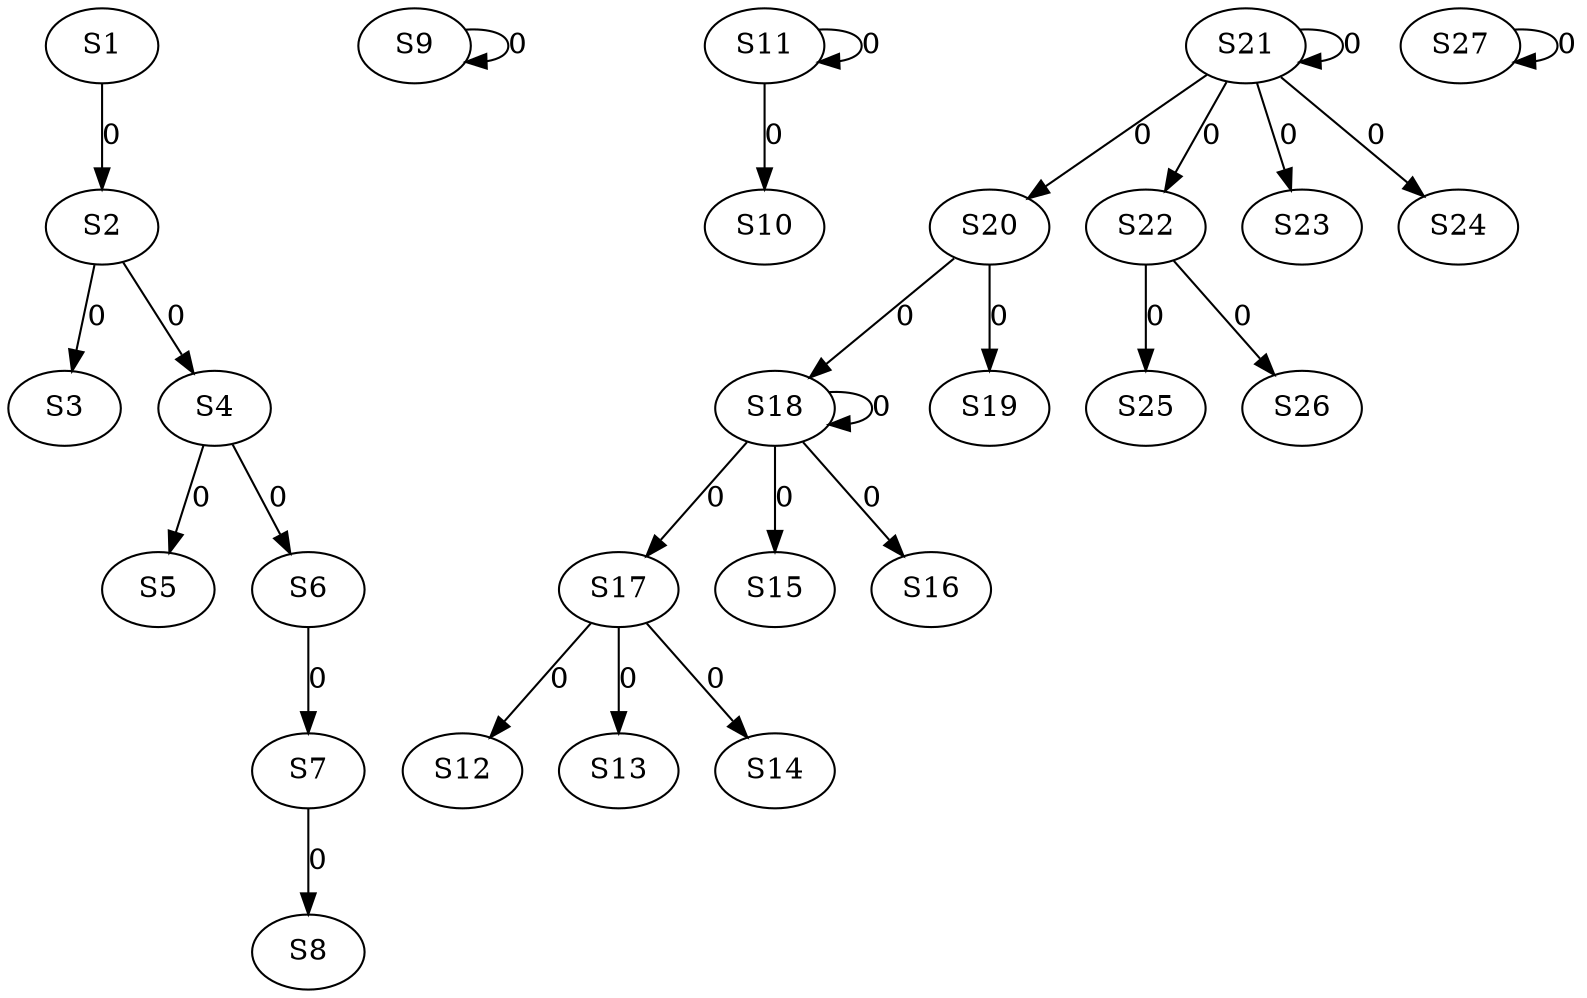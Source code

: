 strict digraph {
	S1 -> S2 [ label = 0 ];
	S2 -> S3 [ label = 0 ];
	S2 -> S4 [ label = 0 ];
	S4 -> S5 [ label = 0 ];
	S4 -> S6 [ label = 0 ];
	S6 -> S7 [ label = 0 ];
	S7 -> S8 [ label = 0 ];
	S9 -> S9 [ label = 0 ];
	S11 -> S10 [ label = 0 ];
	S11 -> S11 [ label = 0 ];
	S17 -> S12 [ label = 0 ];
	S17 -> S13 [ label = 0 ];
	S17 -> S14 [ label = 0 ];
	S18 -> S15 [ label = 0 ];
	S18 -> S16 [ label = 0 ];
	S18 -> S17 [ label = 0 ];
	S18 -> S18 [ label = 0 ];
	S20 -> S19 [ label = 0 ];
	S21 -> S20 [ label = 0 ];
	S21 -> S21 [ label = 0 ];
	S21 -> S22 [ label = 0 ];
	S21 -> S23 [ label = 0 ];
	S21 -> S24 [ label = 0 ];
	S22 -> S25 [ label = 0 ];
	S22 -> S26 [ label = 0 ];
	S27 -> S27 [ label = 0 ];
	S20 -> S18 [ label = 0 ];
}